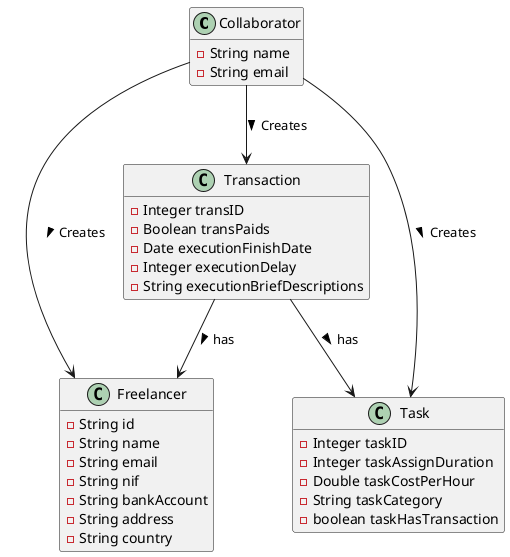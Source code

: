 @startuml
hide methods

class Collaborator {
-String name
-String email
}
class Freelancer {
-String id
-String name
-String email
-String nif
-String bankAccount
-String address
-String country
}

class Task{
-Integer taskID
-Integer taskAssignDuration
-Double taskCostPerHour
-String taskCategory
-boolean taskHasTransaction
}

class Transaction {
-Integer transID
-Boolean transPaids
-Date executionFinishDate
-Integer executionDelay
-String executionBriefDescriptions
}

Collaborator --> Task : Creates >
Collaborator --> Freelancer : Creates >
Collaborator --> Transaction: Creates >
Transaction --> Task : has >
Transaction --> Freelancer : has >

@enduml